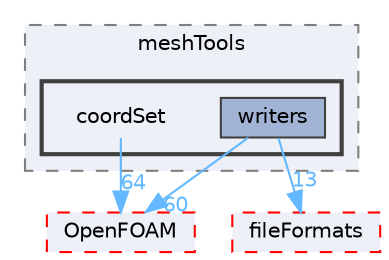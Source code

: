 digraph "src/meshTools/coordSet"
{
 // LATEX_PDF_SIZE
  bgcolor="transparent";
  edge [fontname=Helvetica,fontsize=10,labelfontname=Helvetica,labelfontsize=10];
  node [fontname=Helvetica,fontsize=10,shape=box,height=0.2,width=0.4];
  compound=true
  subgraph clusterdir_ae30ad0bef50cf391b24c614251bb9fd {
    graph [ bgcolor="#edf0f7", pencolor="grey50", label="meshTools", fontname=Helvetica,fontsize=10 style="filled,dashed", URL="dir_ae30ad0bef50cf391b24c614251bb9fd.html",tooltip=""]
  subgraph clusterdir_16fc24032cee90d565e624eb11bff780 {
    graph [ bgcolor="#edf0f7", pencolor="grey25", label="", fontname=Helvetica,fontsize=10 style="filled,bold", URL="dir_16fc24032cee90d565e624eb11bff780.html",tooltip=""]
    dir_16fc24032cee90d565e624eb11bff780 [shape=plaintext, label="coordSet"];
  dir_4f73cdbff3f5f1736580746c135dd6b5 [label="writers", fillcolor="#a2b4d6", color="grey25", style="filled", URL="dir_4f73cdbff3f5f1736580746c135dd6b5.html",tooltip=""];
  }
  }
  dir_b05602f37bb521a7142c0a3e200b5f35 [label="fileFormats", fillcolor="#edf0f7", color="red", style="filled,dashed", URL="dir_b05602f37bb521a7142c0a3e200b5f35.html",tooltip=""];
  dir_c5473ff19b20e6ec4dfe5c310b3778a8 [label="OpenFOAM", fillcolor="#edf0f7", color="red", style="filled,dashed", URL="dir_c5473ff19b20e6ec4dfe5c310b3778a8.html",tooltip=""];
  dir_16fc24032cee90d565e624eb11bff780->dir_c5473ff19b20e6ec4dfe5c310b3778a8 [headlabel="64", labeldistance=1.5 headhref="dir_000686_002695.html" href="dir_000686_002695.html" color="steelblue1" fontcolor="steelblue1"];
  dir_4f73cdbff3f5f1736580746c135dd6b5->dir_b05602f37bb521a7142c0a3e200b5f35 [headlabel="13", labeldistance=1.5 headhref="dir_004427_001353.html" href="dir_004427_001353.html" color="steelblue1" fontcolor="steelblue1"];
  dir_4f73cdbff3f5f1736580746c135dd6b5->dir_c5473ff19b20e6ec4dfe5c310b3778a8 [headlabel="60", labeldistance=1.5 headhref="dir_004427_002695.html" href="dir_004427_002695.html" color="steelblue1" fontcolor="steelblue1"];
}
